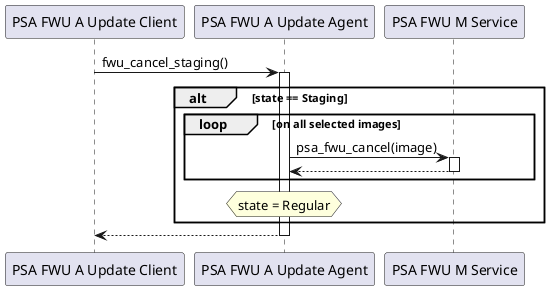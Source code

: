 '-------------------------------------------------------------------------------
' Copyright (c) 2024, Arm Limited and Contributors. All rights reserved.
'
' SPDX-License-Identifier: BSD-3-Clause
'
'-------------------------------------------------------------------------------

@startuml
participant "PSA FWU A Update Client" as client
participant "PSA FWU A Update Agent" as agent
participant "PSA FWU M Service" as service

autoactivate on

client -> agent: fwu_cancel_staging()

alt state == Staging
	loop on all selected images
		agent -> service: psa_fwu_cancel(image)
		service --> agent
	end

	hnote over agent: state = Regular
end

agent --> client

@enduml
